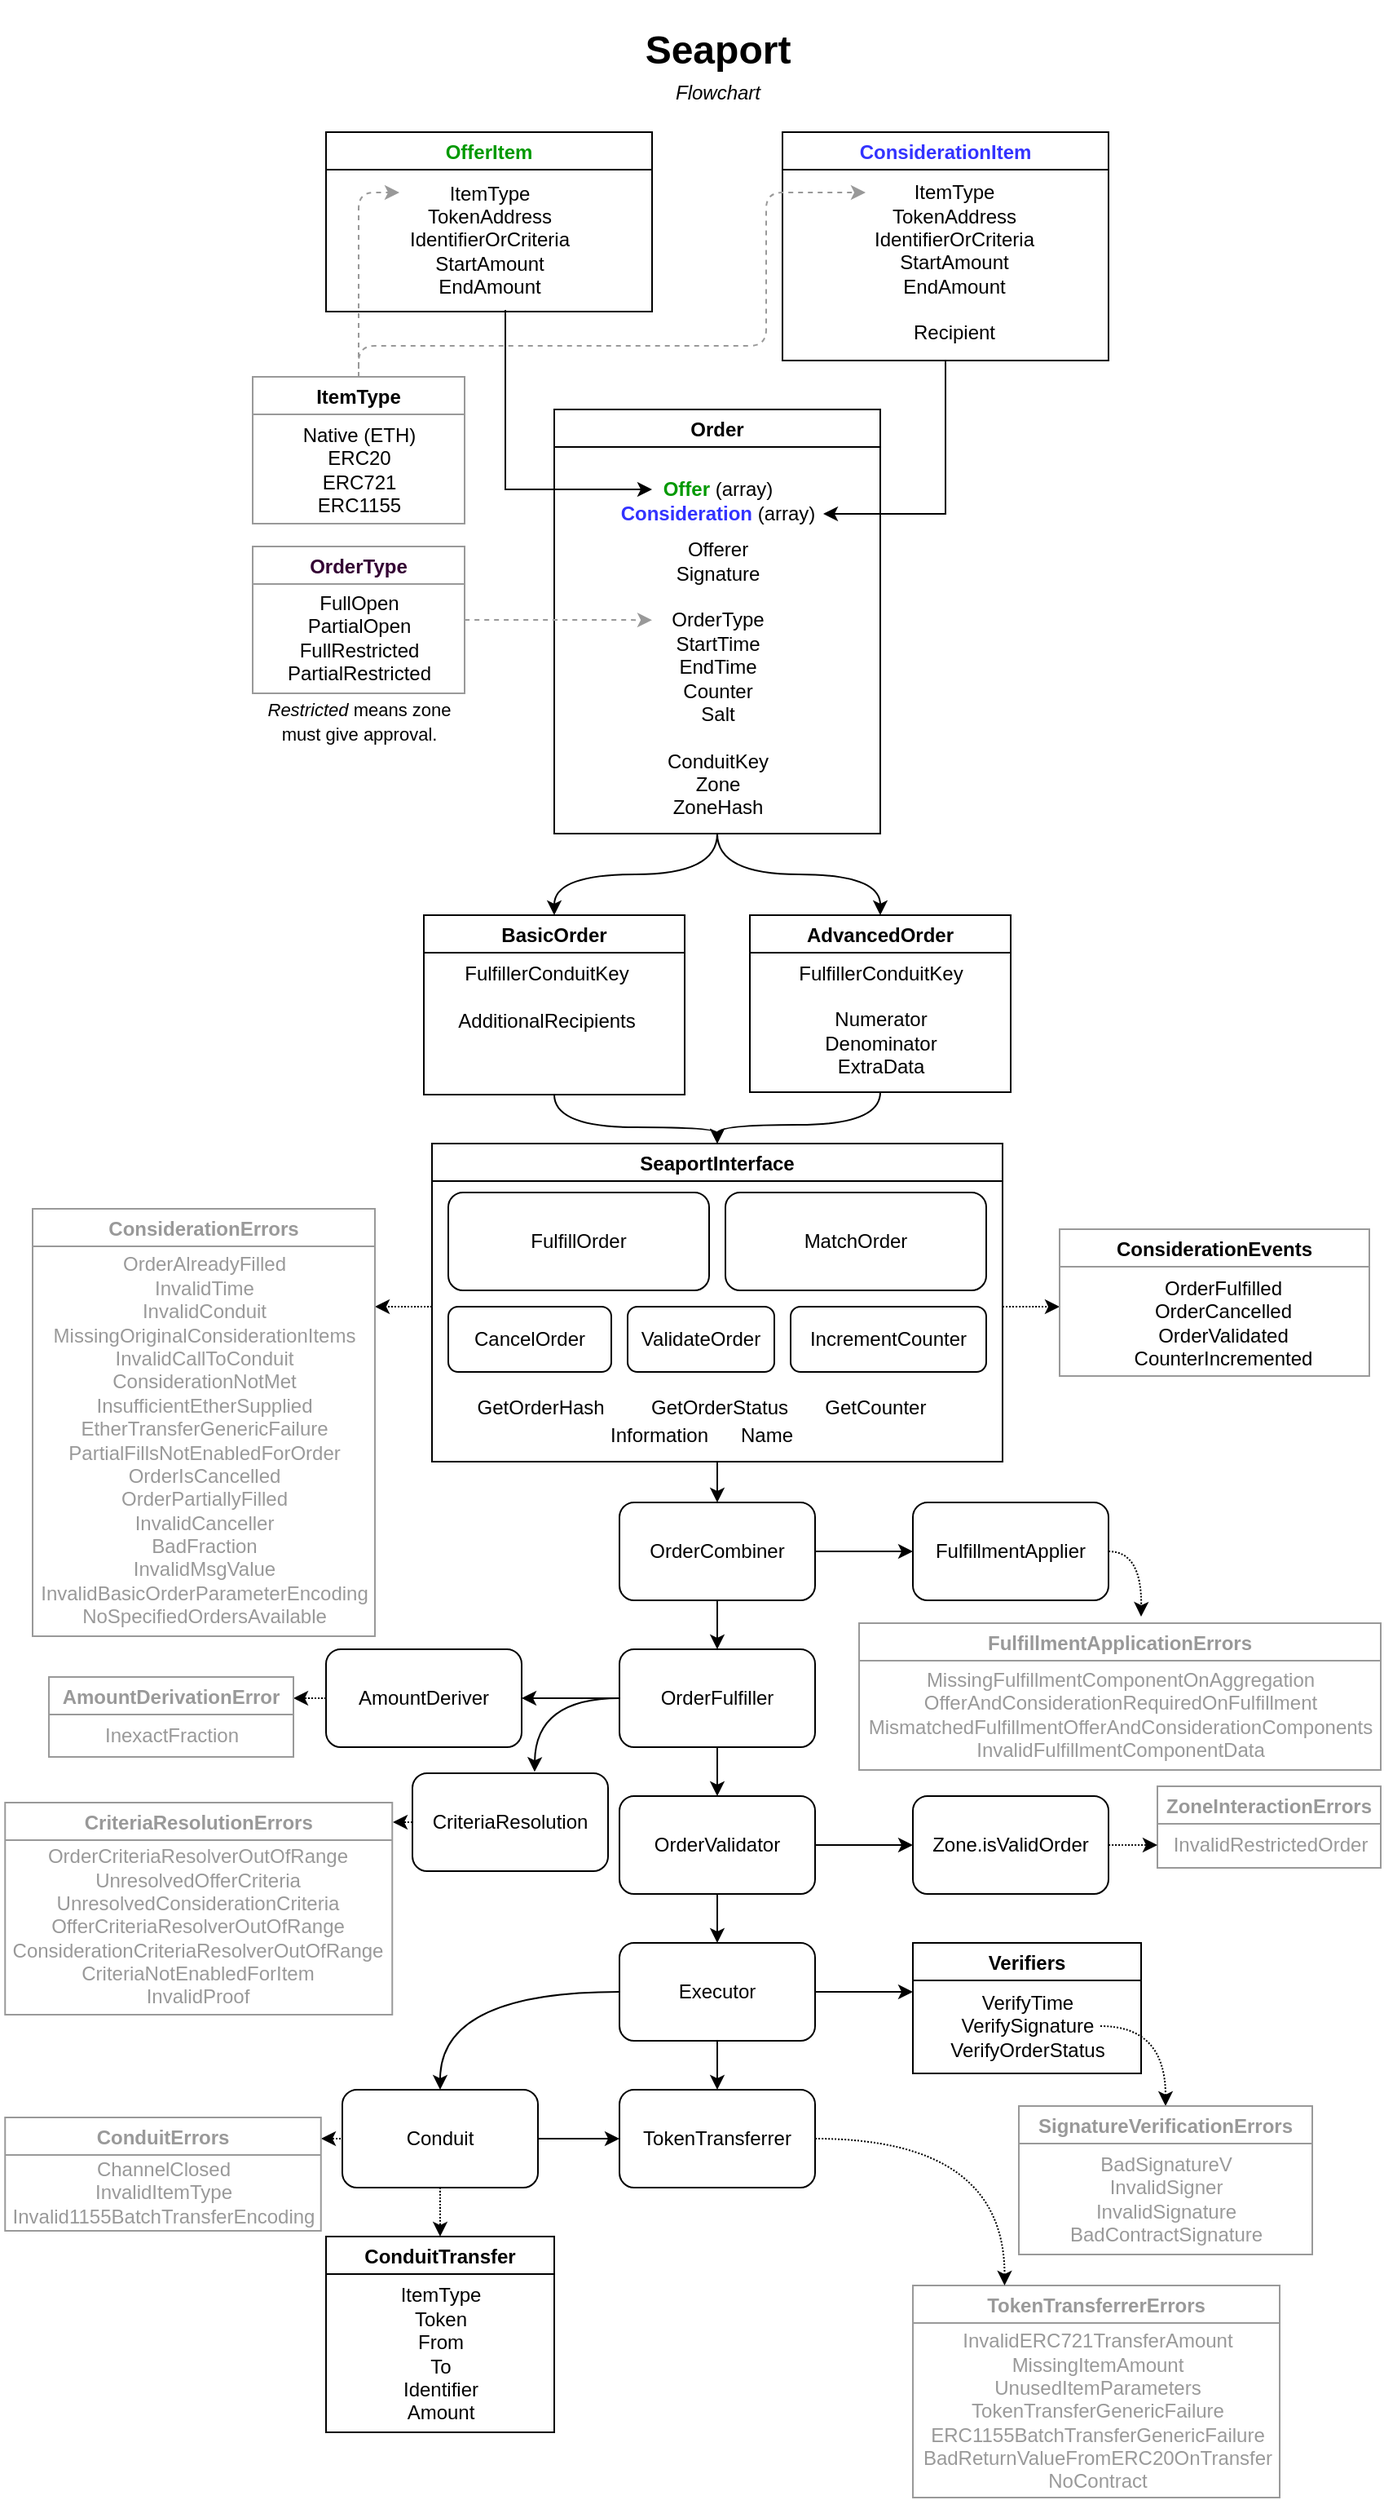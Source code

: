 <mxfile version="19.0.2" type="google"><diagram id="AQBLfSeY2jg5v9h2hukx" name="Page-1"><mxGraphModel dx="1043" dy="716" grid="1" gridSize="10" guides="1" tooltips="1" connect="1" arrows="1" fold="1" page="1" pageScale="1" pageWidth="850" pageHeight="1100" math="0" shadow="0"><root><mxCell id="0"/><mxCell id="1" parent="0"/><mxCell id="SZhdRKn5SpoNBCMjZj6J-34" value="" style="edgeStyle=orthogonalEdgeStyle;rounded=1;orthogonalLoop=1;jettySize=auto;html=1;fontColor=#999999;dashed=1;dashPattern=1 1;" edge="1" parent="1"><mxGeometry relative="1" as="geometry"><mxPoint x="261" y="1116" as="sourcePoint"/><mxPoint x="241" y="1116" as="targetPoint"/></mxGeometry></mxCell><mxCell id="SZhdRKn5SpoNBCMjZj6J-31" value="" style="edgeStyle=orthogonalEdgeStyle;rounded=1;orthogonalLoop=1;jettySize=auto;html=1;fontColor=#999999;dashed=1;dashPattern=1 1;" edge="1" parent="1"><mxGeometry relative="1" as="geometry"><mxPoint x="217" y="1310" as="sourcePoint"/><mxPoint x="197" y="1310" as="targetPoint"/></mxGeometry></mxCell><mxCell id="gCuAPlKJaImGHKQWRjBE-16" style="edgeStyle=orthogonalEdgeStyle;rounded=0;orthogonalLoop=1;jettySize=auto;html=1;" parent="1" edge="1"><mxGeometry relative="1" as="geometry"><mxPoint x="400" y="299" as="targetPoint"/><Array as="points"><mxPoint x="310" y="189"/><mxPoint x="310" y="299"/></Array><mxPoint x="310" y="190" as="sourcePoint"/></mxGeometry></mxCell><mxCell id="gCuAPlKJaImGHKQWRjBE-4" value="OfferItem" style="swimlane;fontColor=#009900;" parent="1" vertex="1"><mxGeometry x="200" y="80" width="200" height="110" as="geometry"/></mxCell><mxCell id="gCuAPlKJaImGHKQWRjBE-5" value="ItemType&lt;br&gt;TokenAddress&lt;br&gt;IdentifierOrCriteria&lt;br&gt;StartAmount&lt;br&gt;EndAmount" style="text;html=1;align=center;verticalAlign=middle;resizable=0;points=[];autosize=1;strokeColor=none;fillColor=none;" parent="gCuAPlKJaImGHKQWRjBE-4" vertex="1"><mxGeometry x="45" y="26" width="110" height="80" as="geometry"/></mxCell><mxCell id="gCuAPlKJaImGHKQWRjBE-17" style="edgeStyle=orthogonalEdgeStyle;rounded=0;orthogonalLoop=1;jettySize=auto;html=1;" parent="1" target="gCuAPlKJaImGHKQWRjBE-15" edge="1"><mxGeometry relative="1" as="geometry"><mxPoint x="510" y="310" as="targetPoint"/><Array as="points"><mxPoint x="580" y="314"/></Array><mxPoint x="580" y="220" as="sourcePoint"/></mxGeometry></mxCell><mxCell id="gCuAPlKJaImGHKQWRjBE-6" value="ConsiderationItem" style="swimlane;fontColor=#3333FF;" parent="1" vertex="1"><mxGeometry x="480" y="80" width="200" height="140" as="geometry"/></mxCell><mxCell id="gCuAPlKJaImGHKQWRjBE-7" value="ItemType&lt;br&gt;TokenAddress&lt;br&gt;IdentifierOrCriteria&lt;br&gt;StartAmount&lt;br&gt;EndAmount&lt;br&gt;&lt;br&gt;Recipient" style="text;html=1;align=center;verticalAlign=middle;resizable=0;points=[];autosize=1;strokeColor=none;fillColor=none;" parent="gCuAPlKJaImGHKQWRjBE-6" vertex="1"><mxGeometry x="50" y="30" width="110" height="100" as="geometry"/></mxCell><mxCell id="OTY659c7E7InzoE_e2bK-46" style="edgeStyle=orthogonalEdgeStyle;orthogonalLoop=1;jettySize=auto;html=1;curved=1;" parent="1" source="gCuAPlKJaImGHKQWRjBE-9" target="OTY659c7E7InzoE_e2bK-43" edge="1"><mxGeometry relative="1" as="geometry"/></mxCell><mxCell id="OTY659c7E7InzoE_e2bK-47" style="edgeStyle=orthogonalEdgeStyle;orthogonalLoop=1;jettySize=auto;html=1;curved=1;" parent="1" source="gCuAPlKJaImGHKQWRjBE-9" target="OTY659c7E7InzoE_e2bK-33" edge="1"><mxGeometry relative="1" as="geometry"/></mxCell><mxCell id="gCuAPlKJaImGHKQWRjBE-9" value="Order" style="swimlane;" parent="1" vertex="1"><mxGeometry x="340" y="250" width="200" height="260" as="geometry"/></mxCell><mxCell id="gCuAPlKJaImGHKQWRjBE-15" value="&lt;b style=&quot;color: rgb(0, 153, 0);&quot;&gt;Offer &lt;/b&gt;(array)&lt;br&gt;&lt;b style=&quot;color: rgb(51, 51, 255);&quot;&gt;Consideration &lt;/b&gt;(array)" style="text;html=1;align=center;verticalAlign=middle;resizable=0;points=[];autosize=1;strokeColor=none;fillColor=none;" parent="gCuAPlKJaImGHKQWRjBE-9" vertex="1"><mxGeometry x="35" y="41" width="130" height="30" as="geometry"/></mxCell><mxCell id="gCuAPlKJaImGHKQWRjBE-18" value="Offerer&lt;br&gt;Signature&lt;br&gt;&lt;br&gt;OrderType&lt;br&gt;StartTime&lt;br&gt;EndTime&lt;br&gt;Counter&lt;br&gt;Salt&lt;br&gt;&lt;br&gt;ConduitKey&lt;br&gt;Zone&lt;br&gt;ZoneHash" style="text;html=1;align=center;verticalAlign=middle;resizable=0;points=[];autosize=1;strokeColor=none;fillColor=none;" parent="gCuAPlKJaImGHKQWRjBE-9" vertex="1"><mxGeometry x="60" y="80" width="80" height="170" as="geometry"/></mxCell><mxCell id="gCuAPlKJaImGHKQWRjBE-21" value="&lt;h1&gt;&lt;font&gt;&lt;b&gt;Seaport&lt;/b&gt;&lt;/font&gt;&lt;/h1&gt;" style="text;html=1;align=center;verticalAlign=middle;resizable=0;points=[];autosize=1;strokeColor=none;fillColor=none;fontColor=#000000;" parent="1" vertex="1"><mxGeometry x="390" y="5" width="100" height="50" as="geometry"/></mxCell><mxCell id="gCuAPlKJaImGHKQWRjBE-22" value="&lt;i&gt;Flowchart&lt;/i&gt;" style="text;html=1;align=center;verticalAlign=middle;resizable=0;points=[];autosize=1;strokeColor=none;fillColor=none;fontColor=#000000;" parent="1" vertex="1"><mxGeometry x="405" y="46" width="70" height="20" as="geometry"/></mxCell><mxCell id="6WkwnSYd2wiCz1gplD0t-64" style="edgeStyle=orthogonalEdgeStyle;curved=1;orthogonalLoop=1;jettySize=auto;html=1;entryX=0;entryY=0.324;entryDx=0;entryDy=0;entryPerimeter=0;fontFamily=Helvetica;fontSize=12;fontColor=#000000;strokeColor=#999999;dashed=1;" parent="1" source="gCuAPlKJaImGHKQWRjBE-23" edge="1"><mxGeometry relative="1" as="geometry"><mxPoint x="400" y="379.08" as="targetPoint"/></mxGeometry></mxCell><mxCell id="gCuAPlKJaImGHKQWRjBE-23" value="OrderType" style="swimlane;fontColor=#330033;strokeColor=#999;" parent="1" vertex="1"><mxGeometry x="155" y="334" width="130" height="90" as="geometry"/></mxCell><mxCell id="gCuAPlKJaImGHKQWRjBE-26" value="&lt;div&gt;&lt;font color=&quot;#000000&quot;&gt;FullOpen&lt;/font&gt;&lt;/div&gt;&lt;div&gt;&lt;font color=&quot;#000000&quot;&gt;PartialOpen&lt;/font&gt;&lt;/div&gt;&lt;div&gt;&lt;font color=&quot;#000000&quot;&gt;FullRestricted&lt;/font&gt;&lt;/div&gt;&lt;div&gt;&lt;font color=&quot;#000000&quot;&gt;PartialRestricted&lt;/font&gt;&lt;/div&gt;" style="text;html=1;align=center;verticalAlign=middle;resizable=0;points=[];autosize=1;strokeColor=none;fillColor=none;fontColor=#330033;" parent="gCuAPlKJaImGHKQWRjBE-23" vertex="1"><mxGeometry x="15" y="26" width="100" height="60" as="geometry"/></mxCell><mxCell id="OTY659c7E7InzoE_e2bK-51" style="edgeStyle=orthogonalEdgeStyle;orthogonalLoop=1;jettySize=auto;html=1;entryX=0;entryY=0.138;entryDx=0;entryDy=0;entryPerimeter=0;rounded=1;strokeColor=#999999;dashed=1;" parent="1" source="OTY659c7E7InzoE_e2bK-3" target="gCuAPlKJaImGHKQWRjBE-5" edge="1"><mxGeometry relative="1" as="geometry"><Array as="points"><mxPoint x="220" y="302"/><mxPoint x="220" y="117"/></Array></mxGeometry></mxCell><mxCell id="OTY659c7E7InzoE_e2bK-52" style="edgeStyle=orthogonalEdgeStyle;rounded=1;orthogonalLoop=1;jettySize=auto;html=1;exitX=0.5;exitY=0;exitDx=0;exitDy=0;entryX=0.009;entryY=0.06;entryDx=0;entryDy=0;entryPerimeter=0;strokeColor=#999999;dashed=1;" parent="1" edge="1"><mxGeometry relative="1" as="geometry"><Array as="points"><mxPoint x="220" y="211"/><mxPoint x="470" y="211"/><mxPoint x="470" y="117"/></Array><mxPoint x="220" y="231" as="sourcePoint"/><mxPoint x="530.99" y="117" as="targetPoint"/></mxGeometry></mxCell><mxCell id="OTY659c7E7InzoE_e2bK-3" value="ItemType" style="swimlane;strokeColor=#999;" parent="1" vertex="1"><mxGeometry x="155" y="230" width="130" height="90" as="geometry"/></mxCell><mxCell id="OTY659c7E7InzoE_e2bK-4" value="Native (ETH)&lt;br&gt;ERC20&lt;br&gt;ERC721&lt;br&gt;ERC1155" style="text;html=1;align=center;verticalAlign=middle;resizable=0;points=[];autosize=1;strokeColor=none;fillColor=none;" parent="OTY659c7E7InzoE_e2bK-3" vertex="1"><mxGeometry x="25" y="27" width="80" height="60" as="geometry"/></mxCell><mxCell id="OTY659c7E7InzoE_e2bK-11" style="edgeStyle=orthogonalEdgeStyle;rounded=0;orthogonalLoop=1;jettySize=auto;html=1;" parent="1" source="OTY659c7E7InzoE_e2bK-10" edge="1"><mxGeometry relative="1" as="geometry"><mxPoint x="440" y="1280" as="targetPoint"/></mxGeometry></mxCell><mxCell id="6WkwnSYd2wiCz1gplD0t-25" style="edgeStyle=orthogonalEdgeStyle;curved=1;orthogonalLoop=1;jettySize=auto;html=1;exitX=1;exitY=0.5;exitDx=0;exitDy=0;fontFamily=Helvetica;fontSize=12;fontColor=#999999;strokeColor=#000000;" parent="1" source="OTY659c7E7InzoE_e2bK-10" edge="1"><mxGeometry relative="1" as="geometry"><mxPoint x="560" y="1220" as="targetPoint"/></mxGeometry></mxCell><mxCell id="6WkwnSYd2wiCz1gplD0t-63" style="edgeStyle=orthogonalEdgeStyle;curved=1;orthogonalLoop=1;jettySize=auto;html=1;entryX=0.5;entryY=0;entryDx=0;entryDy=0;fontFamily=Helvetica;fontSize=12;fontColor=#000000;strokeColor=#000000;" parent="1" source="OTY659c7E7InzoE_e2bK-10" target="6WkwnSYd2wiCz1gplD0t-31" edge="1"><mxGeometry relative="1" as="geometry"/></mxCell><mxCell id="OTY659c7E7InzoE_e2bK-10" value="Executor" style="rounded=1;whiteSpace=wrap;html=1;" parent="1" vertex="1"><mxGeometry x="380" y="1190" width="120" height="60" as="geometry"/></mxCell><mxCell id="6WkwnSYd2wiCz1gplD0t-17" style="edgeStyle=orthogonalEdgeStyle;curved=1;orthogonalLoop=1;jettySize=auto;html=1;fontColor=#999999;strokeColor=#000000;entryX=0.5;entryY=0;entryDx=0;entryDy=0;dashed=1;dashPattern=1 1;" parent="1" edge="1"><mxGeometry relative="1" as="geometry"><mxPoint x="715" y="1290" as="targetPoint"/><mxPoint x="675" y="1241" as="sourcePoint"/><Array as="points"><mxPoint x="715" y="1241"/></Array></mxGeometry></mxCell><mxCell id="OTY659c7E7InzoE_e2bK-13" value="Verifiers" style="swimlane;startSize=23;" parent="1" vertex="1"><mxGeometry x="560" y="1190" width="140" height="80" as="geometry"/></mxCell><mxCell id="OTY659c7E7InzoE_e2bK-14" value="VerifyTime&lt;br&gt;VerifySignature&lt;br&gt;VerifyOrderStatus" style="text;html=1;align=center;verticalAlign=middle;resizable=0;points=[];autosize=1;strokeColor=none;fillColor=none;" parent="OTY659c7E7InzoE_e2bK-13" vertex="1"><mxGeometry x="15" y="26" width="110" height="50" as="geometry"/></mxCell><mxCell id="6WkwnSYd2wiCz1gplD0t-5" style="edgeStyle=orthogonalEdgeStyle;curved=1;orthogonalLoop=1;jettySize=auto;html=1;entryX=0.5;entryY=0;entryDx=0;entryDy=0;strokeColor=#000000;" parent="1" source="OTY659c7E7InzoE_e2bK-18" target="OTY659c7E7InzoE_e2bK-54" edge="1"><mxGeometry relative="1" as="geometry"/></mxCell><mxCell id="SZhdRKn5SpoNBCMjZj6J-5" style="edgeStyle=orthogonalEdgeStyle;rounded=1;orthogonalLoop=1;jettySize=auto;html=1;fontColor=#999999;dashed=1;dashPattern=1 1;" edge="1" parent="1" source="OTY659c7E7InzoE_e2bK-18"><mxGeometry relative="1" as="geometry"><mxPoint x="650" y="800" as="targetPoint"/><Array as="points"><mxPoint x="630" y="800"/><mxPoint x="630" y="800"/></Array></mxGeometry></mxCell><mxCell id="SZhdRKn5SpoNBCMjZj6J-9" style="edgeStyle=orthogonalEdgeStyle;rounded=1;orthogonalLoop=1;jettySize=auto;html=1;fontColor=#999999;dashed=1;dashPattern=1 1;" edge="1" parent="1" source="OTY659c7E7InzoE_e2bK-18"><mxGeometry relative="1" as="geometry"><mxPoint x="230" y="800" as="targetPoint"/><Array as="points"><mxPoint x="230" y="800"/></Array></mxGeometry></mxCell><mxCell id="OTY659c7E7InzoE_e2bK-18" value="SeaportInterface" style="swimlane;" parent="1" vertex="1"><mxGeometry x="265" y="700" width="350" height="195" as="geometry"/></mxCell><mxCell id="6WkwnSYd2wiCz1gplD0t-42" value="&lt;font color=&quot;#000000&quot;&gt;FulfillOrder&lt;/font&gt;" style="rounded=1;whiteSpace=wrap;html=1;fontFamily=Helvetica;fontSize=12;fontColor=#999999;strokeColor=#000000;" parent="OTY659c7E7InzoE_e2bK-18" vertex="1"><mxGeometry x="10" y="30" width="160" height="60" as="geometry"/></mxCell><mxCell id="6WkwnSYd2wiCz1gplD0t-43" value="&lt;font color=&quot;#000000&quot;&gt;MatchOrder&lt;/font&gt;" style="rounded=1;whiteSpace=wrap;html=1;fontFamily=Helvetica;fontSize=12;fontColor=#999999;strokeColor=#000000;" parent="OTY659c7E7InzoE_e2bK-18" vertex="1"><mxGeometry x="180" y="30" width="160" height="60" as="geometry"/></mxCell><mxCell id="6WkwnSYd2wiCz1gplD0t-45" value="&lt;font color=&quot;#000000&quot;&gt;ValidateOrder&lt;/font&gt;" style="rounded=1;whiteSpace=wrap;html=1;fontFamily=Helvetica;fontSize=12;fontColor=#999999;strokeColor=#000000;" parent="OTY659c7E7InzoE_e2bK-18" vertex="1"><mxGeometry x="120" y="100" width="90" height="40" as="geometry"/></mxCell><mxCell id="6WkwnSYd2wiCz1gplD0t-44" value="&lt;font color=&quot;#000000&quot;&gt;CancelOrder&lt;/font&gt;" style="rounded=1;whiteSpace=wrap;html=1;fontFamily=Helvetica;fontSize=12;fontColor=#999999;strokeColor=#000000;" parent="OTY659c7E7InzoE_e2bK-18" vertex="1"><mxGeometry x="10" y="100" width="100" height="40" as="geometry"/></mxCell><mxCell id="6WkwnSYd2wiCz1gplD0t-46" value="&lt;font color=&quot;#000000&quot;&gt;IncrementCounter&lt;/font&gt;" style="rounded=1;whiteSpace=wrap;html=1;fontFamily=Helvetica;fontSize=12;fontColor=#999999;strokeColor=#000000;" parent="OTY659c7E7InzoE_e2bK-18" vertex="1"><mxGeometry x="220" y="100" width="120" height="40" as="geometry"/></mxCell><mxCell id="6WkwnSYd2wiCz1gplD0t-47" value="&lt;p style=&quot;line-height: 1.4;&quot;&gt;GetOrderHash &lt;span style=&quot;white-space: pre;&quot;&gt;&#9;&lt;/span&gt;GetOrderStatus &lt;span style=&quot;white-space: pre;&quot;&gt;&#9;&lt;/span&gt;GetCounter&lt;br&gt;Information &lt;span style=&quot;white-space: pre;&quot;&gt;&#9;&lt;/span&gt;Name&lt;/p&gt;" style="text;html=1;align=center;verticalAlign=middle;resizable=0;points=[];autosize=1;strokeColor=none;fillColor=none;fontSize=12;fontFamily=Helvetica;fontColor=#000000;" parent="OTY659c7E7InzoE_e2bK-18" vertex="1"><mxGeometry x="20" y="140" width="290" height="60" as="geometry"/></mxCell><mxCell id="OTY659c7E7InzoE_e2bK-22" value="ConduitTransfer" style="swimlane;" parent="1" vertex="1"><mxGeometry x="200" y="1370" width="140" height="120" as="geometry"/></mxCell><mxCell id="OTY659c7E7InzoE_e2bK-23" value="&lt;div&gt;ItemType&lt;/div&gt;&lt;div&gt;Token&lt;/div&gt;&lt;div&gt;From&lt;/div&gt;&lt;div&gt;To&lt;/div&gt;&lt;div&gt;Identifier&lt;/div&gt;&lt;div&gt;Amount&lt;/div&gt;" style="text;html=1;align=center;verticalAlign=middle;resizable=0;points=[];autosize=1;strokeColor=none;fillColor=none;" parent="OTY659c7E7InzoE_e2bK-22" vertex="1"><mxGeometry x="40" y="27" width="60" height="90" as="geometry"/></mxCell><mxCell id="OTY659c7E7InzoE_e2bK-24" value="ConsiderationErrors" style="swimlane;strokeColor=#999999;fontColor=#999999;" parent="1" vertex="1"><mxGeometry x="20" y="740" width="210" height="262" as="geometry"/></mxCell><mxCell id="OTY659c7E7InzoE_e2bK-25" value="&lt;div style=&quot;&quot;&gt;&lt;font color=&quot;#999999&quot;&gt;&lt;span style=&quot;&quot;&gt;&#9;&#9;&lt;/span&gt;OrderAlreadyFilled&lt;/font&gt;&lt;/div&gt;&lt;div style=&quot;&quot;&gt;&lt;font color=&quot;#999999&quot;&gt;&lt;span style=&quot;&quot;&gt;&#9;&#9;&lt;/span&gt;InvalidTime&lt;/font&gt;&lt;/div&gt;&lt;div style=&quot;&quot;&gt;&lt;font color=&quot;#999999&quot;&gt;&lt;span style=&quot;&quot;&gt;&#9;&#9;&lt;/span&gt;InvalidConduit&lt;/font&gt;&lt;/div&gt;&lt;div style=&quot;&quot;&gt;&lt;font color=&quot;#999999&quot;&gt;&lt;span style=&quot;&quot;&gt;&#9;&#9;&lt;/span&gt;MissingOriginalConsiderationItems&lt;/font&gt;&lt;/div&gt;&lt;div style=&quot;&quot;&gt;&lt;font color=&quot;#999999&quot;&gt;&lt;span style=&quot;&quot;&gt;&#9;&#9;&lt;/span&gt;InvalidCallToConduit&lt;/font&gt;&lt;/div&gt;&lt;div style=&quot;&quot;&gt;&lt;font color=&quot;#999999&quot;&gt;&lt;span style=&quot;&quot;&gt;&#9;&#9;&lt;/span&gt;ConsiderationNotMet&lt;/font&gt;&lt;/div&gt;&lt;div style=&quot;&quot;&gt;&lt;font color=&quot;#999999&quot;&gt;&lt;span style=&quot;&quot;&gt;&#9;&#9;&lt;/span&gt;InsufficientEtherSupplied&lt;/font&gt;&lt;/div&gt;&lt;div style=&quot;&quot;&gt;&lt;font color=&quot;#999999&quot;&gt;&lt;span style=&quot;&quot;&gt;&#9;&#9;&lt;/span&gt;EtherTransferGenericFailure&lt;/font&gt;&lt;/div&gt;&lt;div style=&quot;&quot;&gt;&lt;font color=&quot;#999999&quot;&gt;&lt;span style=&quot;&quot;&gt;&#9;&#9;&lt;/span&gt;PartialFillsNotEnabledForOrder&lt;/font&gt;&lt;/div&gt;&lt;div style=&quot;&quot;&gt;&lt;font color=&quot;#999999&quot;&gt;&lt;span style=&quot;&quot;&gt;&#9;&#9;&lt;/span&gt;OrderIsCancelled&lt;/font&gt;&lt;/div&gt;&lt;div style=&quot;&quot;&gt;&lt;font color=&quot;#999999&quot;&gt;&lt;span style=&quot;&quot;&gt;&#9;&#9;&lt;/span&gt;OrderPartiallyFilled&lt;/font&gt;&lt;/div&gt;&lt;div style=&quot;&quot;&gt;&lt;font color=&quot;#999999&quot;&gt;&lt;span style=&quot;&quot;&gt;&#9;&#9;&lt;/span&gt;InvalidCanceller&lt;/font&gt;&lt;/div&gt;&lt;div style=&quot;&quot;&gt;&lt;font color=&quot;#999999&quot;&gt;&lt;span style=&quot;&quot;&gt;&#9;&#9;&lt;/span&gt;BadFraction&lt;/font&gt;&lt;/div&gt;&lt;div style=&quot;&quot;&gt;&lt;font color=&quot;#999999&quot;&gt;&lt;span style=&quot;&quot;&gt;&#9;&#9;&lt;/span&gt;InvalidMsgValue&lt;/font&gt;&lt;/div&gt;&lt;div style=&quot;&quot;&gt;&lt;font color=&quot;#999999&quot;&gt;&lt;span style=&quot;&quot;&gt;&#9;&#9;&lt;/span&gt;InvalidBasicOrderParameterEncoding&lt;/font&gt;&lt;/div&gt;&lt;div style=&quot;&quot;&gt;&lt;font color=&quot;#999999&quot;&gt;&lt;span style=&quot;&quot;&gt;&#9;&#9;&lt;/span&gt;NoSpecifiedOrdersAvailable&lt;/font&gt;&lt;/div&gt;" style="text;html=1;align=center;verticalAlign=middle;resizable=0;points=[];autosize=1;strokeColor=none;fillColor=none;" parent="OTY659c7E7InzoE_e2bK-24" vertex="1"><mxGeometry x="-5" y="27" width="220" height="230" as="geometry"/></mxCell><mxCell id="OTY659c7E7InzoE_e2bK-26" value="ZoneInteractionErrors" style="swimlane;strokeColor=#999999;fontColor=#999999;" parent="1" vertex="1"><mxGeometry x="710" y="1094" width="137" height="50" as="geometry"/></mxCell><mxCell id="OTY659c7E7InzoE_e2bK-27" value="&lt;font color=&quot;#999999&quot;&gt;InvalidRestrictedOrder&lt;/font&gt;" style="text;html=1;align=center;verticalAlign=middle;resizable=0;points=[];autosize=1;strokeColor=none;fillColor=none;" parent="OTY659c7E7InzoE_e2bK-26" vertex="1"><mxGeometry x="3.5" y="26" width="130" height="20" as="geometry"/></mxCell><mxCell id="6WkwnSYd2wiCz1gplD0t-2" style="edgeStyle=orthogonalEdgeStyle;orthogonalLoop=1;jettySize=auto;html=1;entryX=0.5;entryY=0;entryDx=0;entryDy=0;curved=1;" parent="1" source="OTY659c7E7InzoE_e2bK-33" target="OTY659c7E7InzoE_e2bK-18" edge="1"><mxGeometry relative="1" as="geometry"/></mxCell><mxCell id="OTY659c7E7InzoE_e2bK-33" value="AdvancedOrder" style="swimlane;" parent="1" vertex="1"><mxGeometry x="460" y="560" width="160" height="108.5" as="geometry"/></mxCell><mxCell id="OTY659c7E7InzoE_e2bK-34" value="&lt;p style=&quot;line-height: 1.2;&quot;&gt;FulfillerConduitKey &lt;br&gt;&lt;br&gt;Numerator&lt;br&gt;Denominator&lt;br&gt;ExtraData&lt;/p&gt;" style="text;html=1;align=center;verticalAlign=middle;resizable=0;points=[];autosize=1;strokeColor=none;fillColor=none;" parent="OTY659c7E7InzoE_e2bK-33" vertex="1"><mxGeometry x="20" y="13.5" width="120" height="100" as="geometry"/></mxCell><mxCell id="OTY659c7E7InzoE_e2bK-38" value="TokenTransferrerErrors" style="swimlane;startSize=23;strokeColor=#999999;fontColor=#999999;" parent="1" vertex="1"><mxGeometry x="560" y="1400" width="225" height="130" as="geometry"/></mxCell><mxCell id="OTY659c7E7InzoE_e2bK-39" value="&lt;font color=&quot;#999999&quot;&gt;InvalidERC721TransferAmount&lt;br&gt;MissingItemAmount&lt;br&gt;UnusedItemParameters&lt;br&gt;TokenTransferGenericFailure&lt;br&gt;ERC1155BatchTransferGenericFailure&lt;br&gt;BadReturnValueFromERC20OnTransfer&lt;br&gt;NoContract&lt;/font&gt;" style="text;html=1;align=center;verticalAlign=middle;resizable=0;points=[];autosize=1;strokeColor=none;fillColor=none;" parent="OTY659c7E7InzoE_e2bK-38" vertex="1"><mxGeometry x="-2.5" y="27" width="230" height="100" as="geometry"/></mxCell><mxCell id="OTY659c7E7InzoE_e2bK-40" value="CriteriaResolutionErrors" style="swimlane;startSize=23;strokeColor=#999999;fontColor=#999999;" parent="1" vertex="1"><mxGeometry x="3.13" y="1104" width="237.5" height="130" as="geometry"/></mxCell><mxCell id="OTY659c7E7InzoE_e2bK-41" value="&lt;font color=&quot;#999999&quot;&gt;OrderCriteriaResolverOutOfRange&lt;br&gt;UnresolvedOfferCriteria&lt;br&gt;UnresolvedConsiderationCriteria&lt;br&gt;OfferCriteriaResolverOutOfRange&lt;br&gt;ConsiderationCriteriaResolverOutOfRange&lt;br&gt;CriteriaNotEnabledForItem&lt;br&gt;InvalidProof&lt;/font&gt;" style="text;html=1;align=center;verticalAlign=middle;resizable=0;points=[];autosize=1;strokeColor=none;fillColor=none;" parent="OTY659c7E7InzoE_e2bK-40" vertex="1"><mxGeometry x="-2.5" y="26" width="240" height="100" as="geometry"/></mxCell><mxCell id="6WkwnSYd2wiCz1gplD0t-1" style="edgeStyle=orthogonalEdgeStyle;orthogonalLoop=1;jettySize=auto;html=1;curved=1;" parent="1" source="OTY659c7E7InzoE_e2bK-43" target="OTY659c7E7InzoE_e2bK-18" edge="1"><mxGeometry relative="1" as="geometry"/></mxCell><mxCell id="OTY659c7E7InzoE_e2bK-43" value="BasicOrder" style="swimlane;" parent="1" vertex="1"><mxGeometry x="260" y="560" width="160" height="110" as="geometry"/></mxCell><mxCell id="OTY659c7E7InzoE_e2bK-44" value="&lt;p style=&quot;line-height: 1.2;&quot;&gt;FulfillerConduitKey&lt;br&gt;&lt;br&gt;AdditionalRecipients&lt;/p&gt;" style="text;html=1;align=center;verticalAlign=middle;resizable=0;points=[];autosize=1;strokeColor=none;fillColor=none;" parent="OTY659c7E7InzoE_e2bK-43" vertex="1"><mxGeometry x="15" y="15" width="120" height="70" as="geometry"/></mxCell><mxCell id="6WkwnSYd2wiCz1gplD0t-6" style="edgeStyle=orthogonalEdgeStyle;curved=1;orthogonalLoop=1;jettySize=auto;html=1;entryX=0.5;entryY=0;entryDx=0;entryDy=0;strokeColor=#000000;" parent="1" source="OTY659c7E7InzoE_e2bK-54" target="OTY659c7E7InzoE_e2bK-55" edge="1"><mxGeometry relative="1" as="geometry"/></mxCell><mxCell id="6WkwnSYd2wiCz1gplD0t-66" style="edgeStyle=orthogonalEdgeStyle;curved=1;orthogonalLoop=1;jettySize=auto;html=1;entryX=0;entryY=0.5;entryDx=0;entryDy=0;fontFamily=Helvetica;fontSize=12;fontColor=#000000;strokeColor=#000000;" parent="1" source="OTY659c7E7InzoE_e2bK-54" target="6WkwnSYd2wiCz1gplD0t-61" edge="1"><mxGeometry relative="1" as="geometry"/></mxCell><mxCell id="OTY659c7E7InzoE_e2bK-54" value="OrderCombiner" style="rounded=1;whiteSpace=wrap;html=1;" parent="1" vertex="1"><mxGeometry x="380" y="920" width="120" height="60" as="geometry"/></mxCell><mxCell id="6WkwnSYd2wiCz1gplD0t-3" style="edgeStyle=orthogonalEdgeStyle;curved=1;orthogonalLoop=1;jettySize=auto;html=1;entryX=1;entryY=0.5;entryDx=0;entryDy=0;strokeColor=#000000;" parent="1" source="OTY659c7E7InzoE_e2bK-55" target="OTY659c7E7InzoE_e2bK-63" edge="1"><mxGeometry relative="1" as="geometry"/></mxCell><mxCell id="6WkwnSYd2wiCz1gplD0t-7" style="edgeStyle=orthogonalEdgeStyle;curved=1;orthogonalLoop=1;jettySize=auto;html=1;entryX=0.5;entryY=0;entryDx=0;entryDy=0;strokeColor=#000000;" parent="1" source="OTY659c7E7InzoE_e2bK-55" target="OTY659c7E7InzoE_e2bK-60" edge="1"><mxGeometry relative="1" as="geometry"/></mxCell><mxCell id="6WkwnSYd2wiCz1gplD0t-74" style="edgeStyle=orthogonalEdgeStyle;curved=1;orthogonalLoop=1;jettySize=auto;html=1;exitX=0;exitY=0.5;exitDx=0;exitDy=0;entryX=0.633;entryY=0.017;entryDx=0;entryDy=0;entryPerimeter=0;fontFamily=Helvetica;fontSize=12;fontColor=#000000;strokeColor=#000000;" parent="1" source="OTY659c7E7InzoE_e2bK-55" edge="1"><mxGeometry relative="1" as="geometry"><mxPoint x="327.96" y="1085.122" as="targetPoint"/></mxGeometry></mxCell><mxCell id="OTY659c7E7InzoE_e2bK-55" value="OrderFulfiller" style="rounded=1;whiteSpace=wrap;html=1;" parent="1" vertex="1"><mxGeometry x="380" y="1010" width="120" height="60" as="geometry"/></mxCell><mxCell id="OTY659c7E7InzoE_e2bK-56" value="FulfillmentApplicationErrors" style="swimlane;strokeColor=#999999;fontColor=#999999;" parent="1" vertex="1"><mxGeometry x="527" y="994" width="320" height="90" as="geometry"/></mxCell><mxCell id="OTY659c7E7InzoE_e2bK-57" value="&lt;font color=&quot;#999999&quot;&gt;MissingFulfillmentComponentOnAggregation&lt;br&gt;OfferAndConsiderationRequiredOnFulfillment&lt;br&gt;MismatchedFulfillmentOfferAndConsiderationComponents&lt;br&gt;InvalidFulfillmentComponentData&lt;/font&gt;" style="text;html=1;align=center;verticalAlign=middle;resizable=0;points=[];autosize=1;strokeColor=none;fillColor=none;" parent="OTY659c7E7InzoE_e2bK-56" vertex="1"><mxGeometry y="26" width="320" height="60" as="geometry"/></mxCell><mxCell id="OTY659c7E7InzoE_e2bK-58" value="SignatureVerificationErrors" style="swimlane;strokeColor=#999999;fontColor=#999999;" parent="1" vertex="1"><mxGeometry x="625" y="1290" width="180" height="91" as="geometry"/></mxCell><mxCell id="OTY659c7E7InzoE_e2bK-59" value="&lt;div style=&quot;&quot;&gt;&lt;span style=&quot;background-color: initial;&quot;&gt;&lt;font color=&quot;#999999&quot; style=&quot;font-size: 12px;&quot;&gt;BadSignatureV&lt;/font&gt;&lt;/span&gt;&lt;/div&gt;&lt;div style=&quot;&quot;&gt;&lt;span style=&quot;background-color: initial;&quot;&gt;&lt;font color=&quot;#999999&quot; style=&quot;font-size: 12px;&quot;&gt;InvalidSigner&lt;br&gt;&lt;/font&gt;&lt;/span&gt;&lt;/div&gt;&lt;div style=&quot;&quot;&gt;&lt;span style=&quot;background-color: initial;&quot;&gt;&lt;font color=&quot;#999999&quot; style=&quot;font-size: 12px;&quot;&gt;InvalidSignature&lt;br&gt;&lt;/font&gt;&lt;/span&gt;&lt;/div&gt;&lt;div style=&quot;&quot;&gt;&lt;span style=&quot;background-color: initial;&quot;&gt;&lt;font color=&quot;#999999&quot; style=&quot;font-size: 12px;&quot;&gt;BadContractSignature&lt;/font&gt;&lt;br&gt;&lt;/span&gt;&lt;/div&gt;" style="text;html=1;align=center;verticalAlign=middle;resizable=0;points=[];autosize=1;strokeColor=none;fillColor=none;" parent="OTY659c7E7InzoE_e2bK-58" vertex="1"><mxGeometry x="25" y="27" width="130" height="60" as="geometry"/></mxCell><mxCell id="6WkwnSYd2wiCz1gplD0t-9" style="edgeStyle=orthogonalEdgeStyle;curved=1;orthogonalLoop=1;jettySize=auto;html=1;strokeColor=#000000;" parent="1" source="OTY659c7E7InzoE_e2bK-60" target="OTY659c7E7InzoE_e2bK-10" edge="1"><mxGeometry relative="1" as="geometry"/></mxCell><mxCell id="6WkwnSYd2wiCz1gplD0t-22" style="edgeStyle=orthogonalEdgeStyle;curved=1;orthogonalLoop=1;jettySize=auto;html=1;exitX=1;exitY=0.5;exitDx=0;exitDy=0;fontFamily=Helvetica;fontSize=12;fontColor=#999999;strokeColor=#000000;" parent="1" source="OTY659c7E7InzoE_e2bK-60" edge="1"><mxGeometry relative="1" as="geometry"><mxPoint x="560" y="1130" as="targetPoint"/></mxGeometry></mxCell><mxCell id="OTY659c7E7InzoE_e2bK-60" value="OrderValidator" style="rounded=1;whiteSpace=wrap;html=1;" parent="1" vertex="1"><mxGeometry x="380" y="1100" width="120" height="60" as="geometry"/></mxCell><mxCell id="SZhdRKn5SpoNBCMjZj6J-26" style="edgeStyle=orthogonalEdgeStyle;rounded=1;orthogonalLoop=1;jettySize=auto;html=1;entryX=1;entryY=0.25;entryDx=0;entryDy=0;fontColor=#999999;dashed=1;dashPattern=1 1;" edge="1" parent="1" source="OTY659c7E7InzoE_e2bK-63" target="SZhdRKn5SpoNBCMjZj6J-10"><mxGeometry relative="1" as="geometry"/></mxCell><mxCell id="OTY659c7E7InzoE_e2bK-63" value="AmountDeriver" style="rounded=1;whiteSpace=wrap;html=1;strokeColor=#000000;" parent="1" vertex="1"><mxGeometry x="200" y="1010" width="120" height="60" as="geometry"/></mxCell><mxCell id="6WkwnSYd2wiCz1gplD0t-41" style="edgeStyle=orthogonalEdgeStyle;curved=1;orthogonalLoop=1;jettySize=auto;html=1;entryX=0.25;entryY=0;entryDx=0;entryDy=0;fontFamily=Helvetica;fontSize=12;fontColor=#999999;strokeColor=#000000;dashed=1;dashPattern=1 1;" parent="1" source="OTY659c7E7InzoE_e2bK-64" target="OTY659c7E7InzoE_e2bK-38" edge="1"><mxGeometry relative="1" as="geometry"/></mxCell><mxCell id="OTY659c7E7InzoE_e2bK-64" value="TokenTransferrer" style="rounded=1;whiteSpace=wrap;html=1;strokeColor=#000000;" parent="1" vertex="1"><mxGeometry x="380" y="1280" width="120" height="60" as="geometry"/></mxCell><mxCell id="6WkwnSYd2wiCz1gplD0t-65" style="edgeStyle=orthogonalEdgeStyle;curved=1;orthogonalLoop=1;jettySize=auto;html=1;entryX=0;entryY=0.5;entryDx=0;entryDy=0;fontFamily=Helvetica;fontSize=12;fontColor=#999999;strokeColor=#000000;" parent="1" source="6WkwnSYd2wiCz1gplD0t-31" target="OTY659c7E7InzoE_e2bK-64" edge="1"><mxGeometry relative="1" as="geometry"/></mxCell><mxCell id="6WkwnSYd2wiCz1gplD0t-68" style="edgeStyle=orthogonalEdgeStyle;curved=1;orthogonalLoop=1;jettySize=auto;html=1;exitX=0.5;exitY=1;exitDx=0;exitDy=0;entryX=0.5;entryY=0;entryDx=0;entryDy=0;fontFamily=Helvetica;fontSize=12;fontColor=#000000;strokeColor=#000000;dashed=1;dashPattern=1 1;" parent="1" source="6WkwnSYd2wiCz1gplD0t-31" target="OTY659c7E7InzoE_e2bK-22" edge="1"><mxGeometry relative="1" as="geometry"/></mxCell><mxCell id="6WkwnSYd2wiCz1gplD0t-31" value="Conduit" style="rounded=1;whiteSpace=wrap;html=1;strokeColor=#000000;" parent="1" vertex="1"><mxGeometry x="210" y="1280" width="120" height="60" as="geometry"/></mxCell><mxCell id="6WkwnSYd2wiCz1gplD0t-35" value="" style="edgeStyle=orthogonalEdgeStyle;curved=1;orthogonalLoop=1;jettySize=auto;html=1;fontFamily=Helvetica;fontSize=12;fontColor=#999999;strokeColor=#000000;dashed=1;dashPattern=1 1;" parent="1" source="6WkwnSYd2wiCz1gplD0t-33" edge="1"><mxGeometry relative="1" as="geometry"><mxPoint x="710" y="1130" as="targetPoint"/></mxGeometry></mxCell><mxCell id="6WkwnSYd2wiCz1gplD0t-33" value="Zone.isValidOrder" style="rounded=1;whiteSpace=wrap;html=1;" parent="1" vertex="1"><mxGeometry x="560" y="1100" width="120" height="60" as="geometry"/></mxCell><mxCell id="6WkwnSYd2wiCz1gplD0t-67" style="edgeStyle=orthogonalEdgeStyle;curved=1;orthogonalLoop=1;jettySize=auto;html=1;fontFamily=Helvetica;fontSize=12;fontColor=#000000;strokeColor=#000000;dashed=1;dashPattern=1 1;" parent="1" source="6WkwnSYd2wiCz1gplD0t-61" edge="1"><mxGeometry relative="1" as="geometry"><mxPoint x="700" y="990" as="targetPoint"/></mxGeometry></mxCell><mxCell id="6WkwnSYd2wiCz1gplD0t-61" value="FulfillmentApplier" style="rounded=1;whiteSpace=wrap;html=1;strokeColor=#000000;" parent="1" vertex="1"><mxGeometry x="560" y="920" width="120" height="60" as="geometry"/></mxCell><mxCell id="6WkwnSYd2wiCz1gplD0t-81" value="CriteriaResolution" style="rounded=1;whiteSpace=wrap;html=1;strokeColor=#000000;" parent="1" vertex="1"><mxGeometry x="253" y="1086" width="120" height="60" as="geometry"/></mxCell><mxCell id="SZhdRKn5SpoNBCMjZj6J-1" value="ConsiderationEvents" style="swimlane;strokeColor=#999999;fontColor=#000000;" vertex="1" parent="1"><mxGeometry x="650" y="752.5" width="190" height="90" as="geometry"/></mxCell><mxCell id="SZhdRKn5SpoNBCMjZj6J-2" value="&lt;font style=&quot;font-size: 12px;&quot;&gt;&lt;span style=&quot;text-align: start;&quot;&gt;OrderFulfilled&lt;br&gt;&lt;/span&gt;&lt;span style=&quot;text-align: start;&quot;&gt;OrderCancelled&lt;br&gt;&lt;/span&gt;&lt;span style=&quot;text-align: start;&quot;&gt;OrderValidated&lt;br&gt;&lt;/span&gt;&lt;span style=&quot;text-align: start;&quot;&gt;CounterIncremented&lt;/span&gt;&lt;/font&gt;" style="text;html=1;align=center;verticalAlign=middle;resizable=0;points=[];autosize=1;strokeColor=none;fillColor=none;" vertex="1" parent="SZhdRKn5SpoNBCMjZj6J-1"><mxGeometry x="40" y="27" width="120" height="60" as="geometry"/></mxCell><mxCell id="SZhdRKn5SpoNBCMjZj6J-10" value="AmountDerivationError" style="swimlane;startSize=23;strokeColor=#999999;fontColor=#999999;" vertex="1" parent="1"><mxGeometry x="30" y="1027" width="150" height="49" as="geometry"/></mxCell><mxCell id="SZhdRKn5SpoNBCMjZj6J-12" value="InexactFraction" style="text;html=1;align=center;verticalAlign=middle;resizable=0;points=[];autosize=1;strokeColor=none;fillColor=none;fontColor=#999999;" vertex="1" parent="SZhdRKn5SpoNBCMjZj6J-10"><mxGeometry x="25" y="26" width="100" height="20" as="geometry"/></mxCell><mxCell id="SZhdRKn5SpoNBCMjZj6J-27" value="ConduitErrors" style="swimlane;startSize=23;strokeColor=#999999;fontColor=#999999;" vertex="1" parent="1"><mxGeometry x="3.13" y="1297" width="193.75" height="69.5" as="geometry"/></mxCell><mxCell id="SZhdRKn5SpoNBCMjZj6J-28" value="&lt;font color=&quot;#999999&quot;&gt;ChannelClosed&lt;br&gt;InvalidItemType&lt;br&gt;Invalid1155BatchTransferEncoding&lt;/font&gt;" style="text;html=1;align=center;verticalAlign=middle;resizable=0;points=[];autosize=1;strokeColor=none;fillColor=none;" vertex="1" parent="SZhdRKn5SpoNBCMjZj6J-27"><mxGeometry x="-3.12" y="20.5" width="200" height="50" as="geometry"/></mxCell><mxCell id="SZhdRKn5SpoNBCMjZj6J-35" value="&lt;font style=&quot;font-size: 11px;&quot;&gt;&lt;i style=&quot;&quot;&gt;Restricted &lt;/i&gt;means zone&lt;br&gt;must give approval.&lt;/font&gt;" style="text;html=1;align=center;verticalAlign=middle;resizable=0;points=[];autosize=1;strokeColor=none;fillColor=none;fontColor=#000000;" vertex="1" parent="1"><mxGeometry x="155" y="426" width="130" height="30" as="geometry"/></mxCell></root></mxGraphModel></diagram></mxfile>